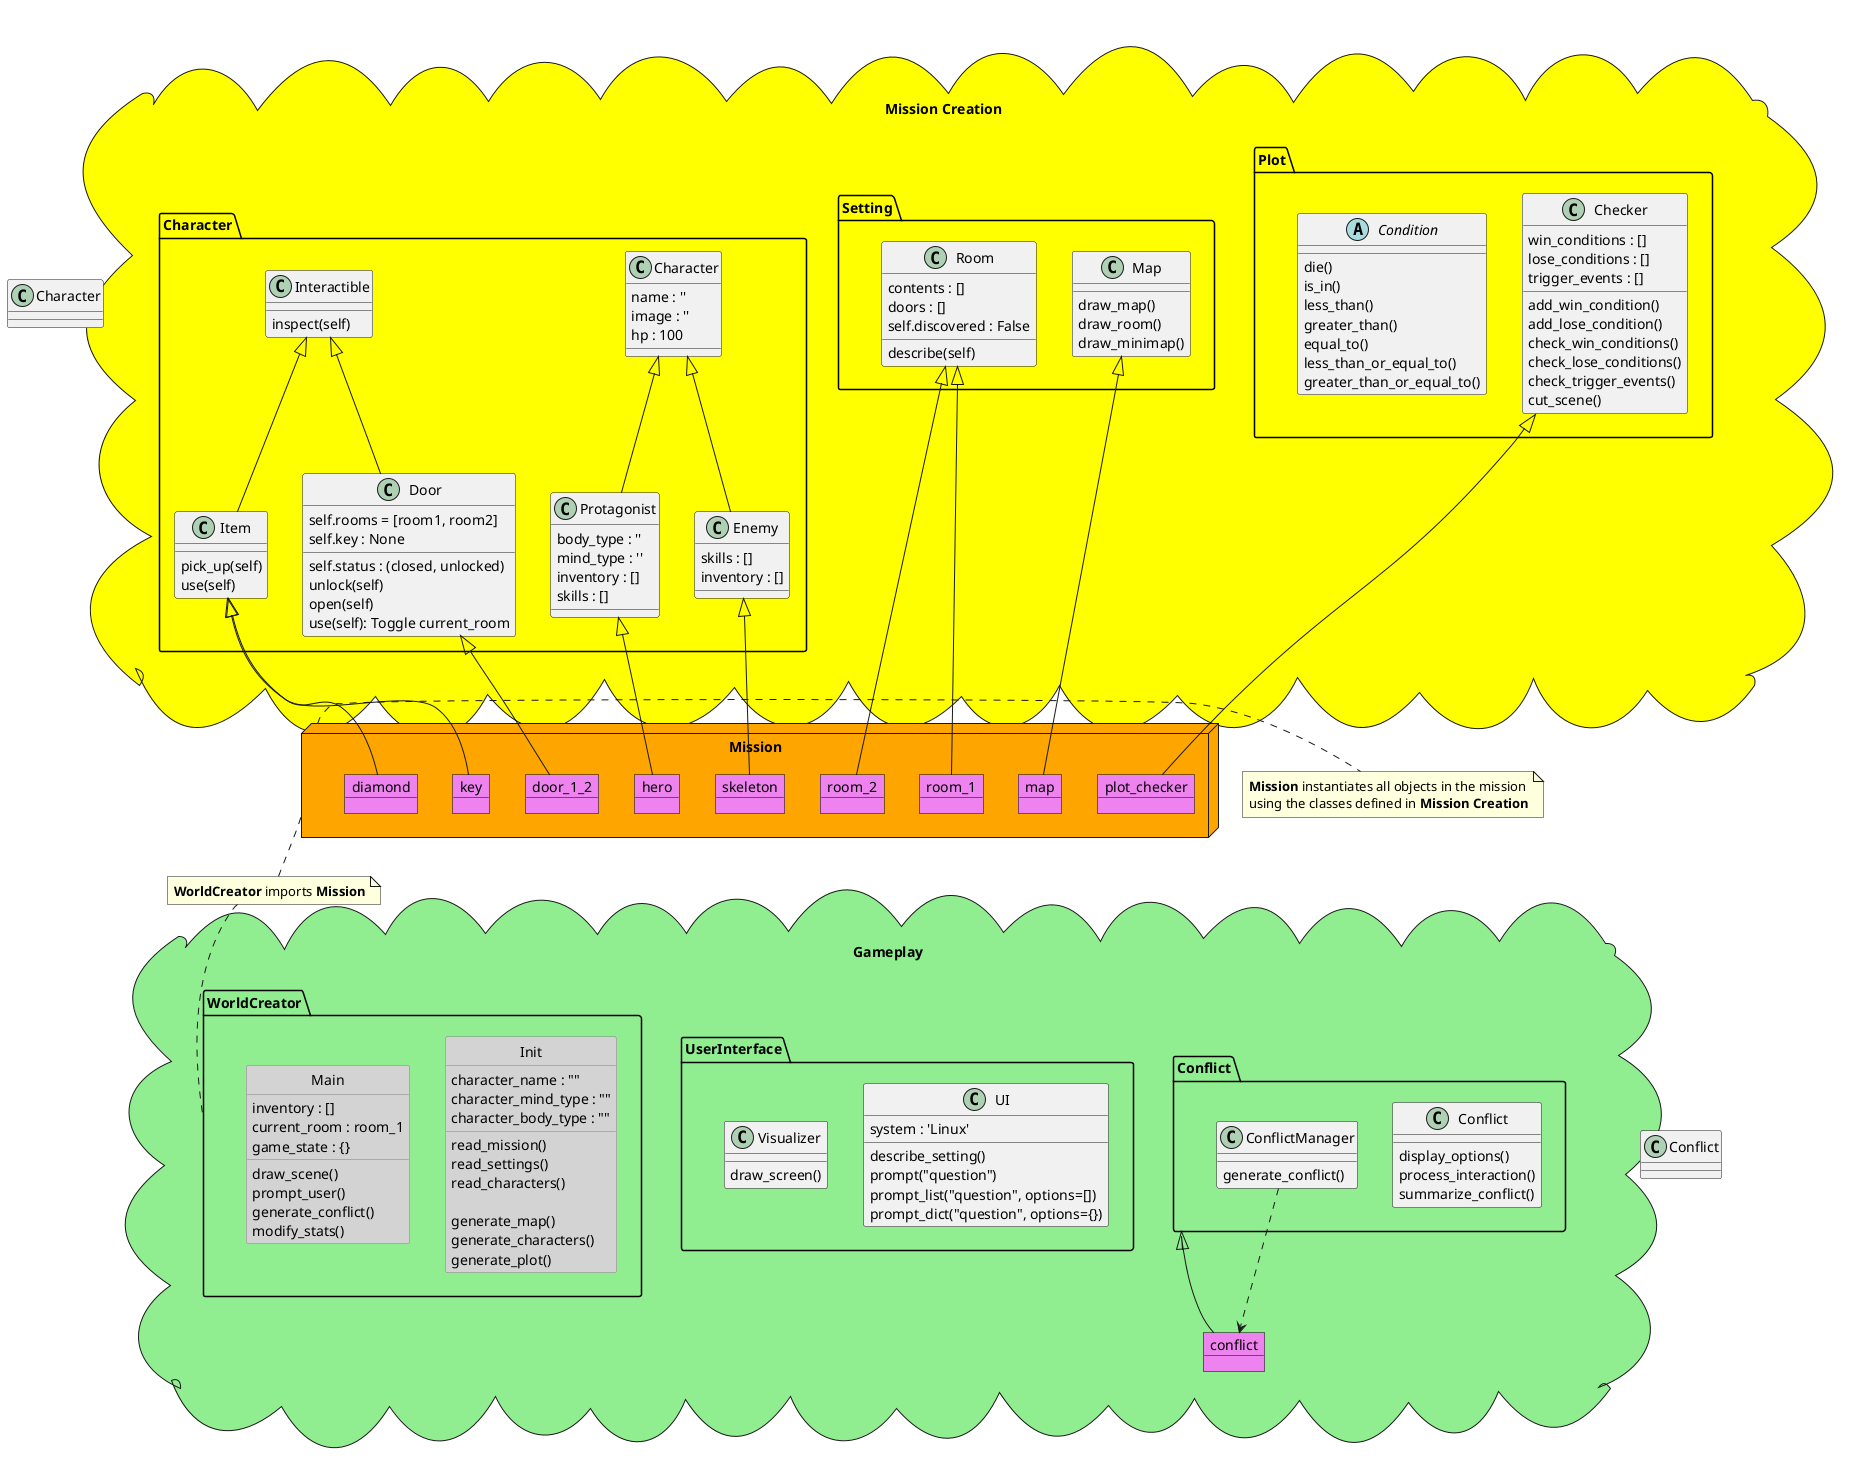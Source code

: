 @startuml
' Packages for the Adventure RPG

'===============================================================================
' SKINPARAMS
'-------------------------------------------------------------------------------
skinparam class {
    BorderColor<<Module>> Gray
    BackgroundColor<<Module>> LightGray
}
skinparam object {
    BorderColor Black
    BackgroundColor Violet
}


'===============================================================================
' PACKAGES
'-------------------------------------------------------------------------------
'_______________________________________________________________________________
package "Mission Creation" <<Cloud>> #Yellow {
    '_______________________________________________________________________________
    package Character <<Folder>> {
        '----------------------------------
        class Character {
            name : ''
            image : ''
            hp : 100
        }
        class Protagonist {
            body_type : ''
            mind_type : ''
            inventory : []
            skills : []
        }
        class Enemy {
            skills : []
            inventory : []
        }
        Character <|-- Protagonist
        Character <|-- Enemy

        '----------------------------------
        class Interactible {
            inspect(self)
        }
        class Item {
            pick_up(self)
            use(self)
        }   
        Interactible <|-- Item

        '----------------------------------
        class Door {
            self.rooms = [room1, room2]
            self.key : None
            self.status : (closed, unlocked)
            unlock(self)
            open(self)
            'toggle current_room between rooms in self.rooms
            use(self): Toggle current_room
        }
        Interactible <|-- Door
    }

    '_______________________________________________________________________________
    package Setting <<Folder>> {
        class Room {
            contents : []
            doors : []
            self.discovered : False
            describe(self)
        }

        class Map {
            draw_map()
            draw_room()
            draw_minimap()
        }
    }

    '_______________________________________________________________________________
    package Plot <<Folder>> {
        class Checker {
            win_conditions : []
            lose_conditions : []
            trigger_events : []

            add_win_condition()
            add_lose_condition()
            check_win_conditions()
            check_lose_conditions()
            check_trigger_events()
            cut_scene()
        }

        '----------------------------------
        abstract class Condition {
            die()
            is_in()
            less_than()
            greater_than()
            equal_to()
            less_than_or_equal_to()
            greater_than_or_equal_to()
        }
    }
}


'_______________________________________________________________________________
package Mission <<Node>> #Orange {
    ''''''''''''''''''''''''''''''''''''''''''''''''''''''''''''''''''''''''''''
    '' The mission file instantiates everything that will exist in the mission.
    ''      - characters (hero, enemies, etc.)
    ''      - map (rooms, doors, and layout)
    ''      - items
    ''      - plot (win/lose conditions, trigger conditions, etc.)
    ''''''''''''''''''''''''''''''''''''''''''''''''''''''''''''''''''''''''''''
    object hero
        Protagonist <|-- hero

    object skeleton
        Enemy <|-- skeleton

    object diamond
        Item <|-- diamond

    object key
        Item <|-- key

    object room_1
        Room <|-- room_1

    object room_2
        Room <|-- room_2

    object door_1_2
        Door <|-- door_1_2

    object map
        Map <|-- map

    object plot_checker
        Checker <|-- plot_checker
}


'_______________________________________________________________________________
package "Gameplay" <<Cloud>> #LightGreen {
    '_______________________________________________________________________________
    package Conflict <<Folder>> {
        class Conflict {
            display_options()
            process_interaction()
            summarize_conflict()
        }

        class ConflictManager {
            generate_conflict()
        }
    }
    object conflict
    Conflict <|-- conflict
    ConflictManager ..> conflict

    '_______________________________________________________________________________
    package UserInterface <<Folder>> {
        class UI {
            system : 'Linux'

            describe_setting()
            prompt("question")
            prompt_list("question", options=[])
            prompt_dict("question", options={})
        }

        class Visualizer {
            draw_screen()
        }
    }

    '_______________________________________________________________________________
    package WorldCreator <<Folder>> {
        class Init <<Module>> {
            ' VARIABLES
            character_name : ""
            character_mind_type : ""
            character_body_type : ""

            ' METHODS
            read_mission()
            read_settings()
            read_characters()
            
            generate_map()
            generate_characters()
            generate_plot()
        }

        '----------------------------------
        class Main <<Module>> {
            ' VARIABLES
            inventory : []
            current_room : room_1
            game_state : {}

            ' METHODS
            draw_scene()
            prompt_user()
            generate_conflict()
            modify_stats()

        }
    }
}


'===============================================================================
' FORMATTING & LAYOUT
'-------------------------------------------------------------------------------
'_______________________________________
'           MISSION CREATION
'---------------------------------------
' Align vertically: "Mission Creation", Mission, "Gameplay"
"Mission Creation" -down[hidden]--> Mission
Mission -down[hidden]--> "Gameplay"

' Align horizontally: Character, Settings, Plot
Character -[hidden]> Setting
Setting   -[hidden]> Plot


'_______________________________________
'           MISSION
'---------------------------------------
note right of Mission
    <b>Mission</b> instantiates all objects in the mission
    using the classes defined in <b>Mission Creation</b>
end note

' Align Vertically: WorldCreator, Mission
note "<b>WorldCreator</b> imports <b>Mission</b>" as MissionImportNote
Mission .. MissionImportNote 
MissionImportNote .. WorldCreator


'_______________________________________
'           GAMEPLAY
'.......................................
' Align horizontally: UserInterface, Conflict
UserInterface -[hidden]> Conflict


'_______________________________________
' MISCELLANEOUS FORMATTING
'.......................................
' don't display the circle or stereotype name for these skinparams
hide <<Module>> circle
hide <<Module>> stereotype
hide <<Object>> circle
hide <<Object>> stereotype
'===============================================================================
@enduml
